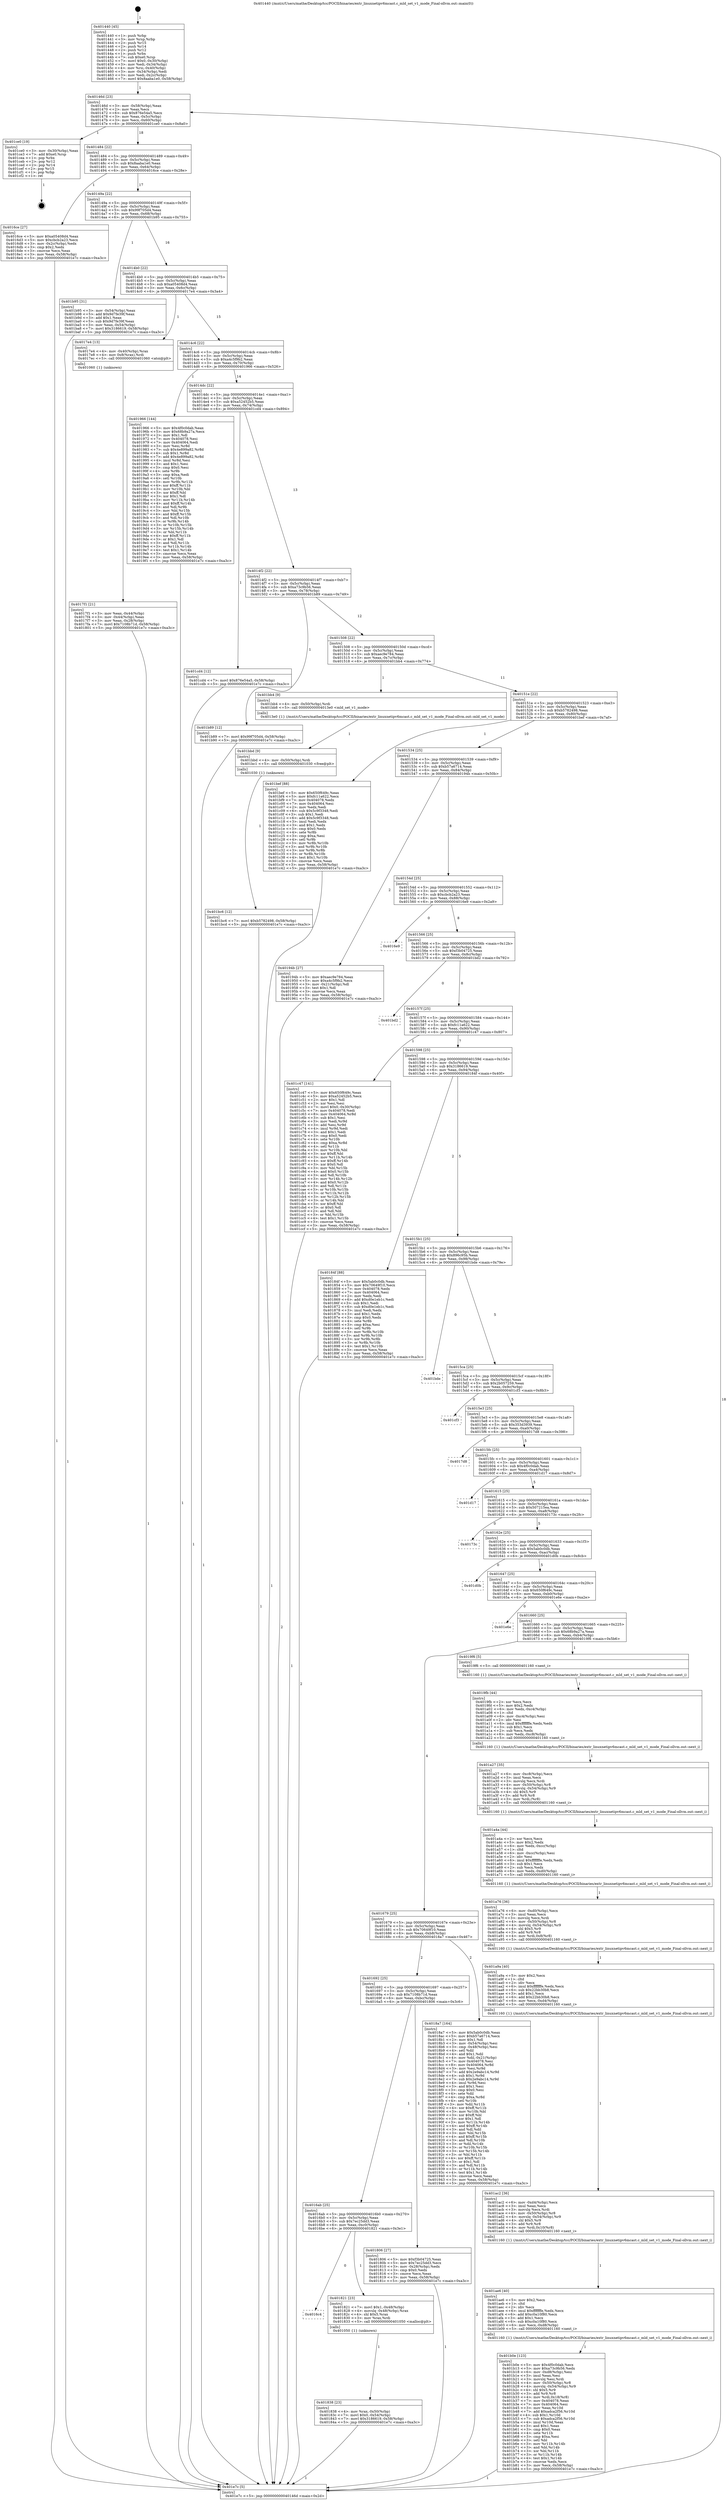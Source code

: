 digraph "0x401440" {
  label = "0x401440 (/mnt/c/Users/mathe/Desktop/tcc/POCII/binaries/extr_linuxnetipv6mcast.c_mld_set_v1_mode_Final-ollvm.out::main(0))"
  labelloc = "t"
  node[shape=record]

  Entry [label="",width=0.3,height=0.3,shape=circle,fillcolor=black,style=filled]
  "0x40146d" [label="{
     0x40146d [23]\l
     | [instrs]\l
     &nbsp;&nbsp;0x40146d \<+3\>: mov -0x58(%rbp),%eax\l
     &nbsp;&nbsp;0x401470 \<+2\>: mov %eax,%ecx\l
     &nbsp;&nbsp;0x401472 \<+6\>: sub $0x876e54a5,%ecx\l
     &nbsp;&nbsp;0x401478 \<+3\>: mov %eax,-0x5c(%rbp)\l
     &nbsp;&nbsp;0x40147b \<+3\>: mov %ecx,-0x60(%rbp)\l
     &nbsp;&nbsp;0x40147e \<+6\>: je 0000000000401ce0 \<main+0x8a0\>\l
  }"]
  "0x401ce0" [label="{
     0x401ce0 [19]\l
     | [instrs]\l
     &nbsp;&nbsp;0x401ce0 \<+3\>: mov -0x30(%rbp),%eax\l
     &nbsp;&nbsp;0x401ce3 \<+7\>: add $0xe0,%rsp\l
     &nbsp;&nbsp;0x401cea \<+1\>: pop %rbx\l
     &nbsp;&nbsp;0x401ceb \<+2\>: pop %r12\l
     &nbsp;&nbsp;0x401ced \<+2\>: pop %r14\l
     &nbsp;&nbsp;0x401cef \<+2\>: pop %r15\l
     &nbsp;&nbsp;0x401cf1 \<+1\>: pop %rbp\l
     &nbsp;&nbsp;0x401cf2 \<+1\>: ret\l
  }"]
  "0x401484" [label="{
     0x401484 [22]\l
     | [instrs]\l
     &nbsp;&nbsp;0x401484 \<+5\>: jmp 0000000000401489 \<main+0x49\>\l
     &nbsp;&nbsp;0x401489 \<+3\>: mov -0x5c(%rbp),%eax\l
     &nbsp;&nbsp;0x40148c \<+5\>: sub $0x8aaba1e0,%eax\l
     &nbsp;&nbsp;0x401491 \<+3\>: mov %eax,-0x64(%rbp)\l
     &nbsp;&nbsp;0x401494 \<+6\>: je 00000000004016ce \<main+0x28e\>\l
  }"]
  Exit [label="",width=0.3,height=0.3,shape=circle,fillcolor=black,style=filled,peripheries=2]
  "0x4016ce" [label="{
     0x4016ce [27]\l
     | [instrs]\l
     &nbsp;&nbsp;0x4016ce \<+5\>: mov $0xa05408d4,%eax\l
     &nbsp;&nbsp;0x4016d3 \<+5\>: mov $0xcbcb2a23,%ecx\l
     &nbsp;&nbsp;0x4016d8 \<+3\>: mov -0x2c(%rbp),%edx\l
     &nbsp;&nbsp;0x4016db \<+3\>: cmp $0x2,%edx\l
     &nbsp;&nbsp;0x4016de \<+3\>: cmovne %ecx,%eax\l
     &nbsp;&nbsp;0x4016e1 \<+3\>: mov %eax,-0x58(%rbp)\l
     &nbsp;&nbsp;0x4016e4 \<+5\>: jmp 0000000000401e7c \<main+0xa3c\>\l
  }"]
  "0x40149a" [label="{
     0x40149a [22]\l
     | [instrs]\l
     &nbsp;&nbsp;0x40149a \<+5\>: jmp 000000000040149f \<main+0x5f\>\l
     &nbsp;&nbsp;0x40149f \<+3\>: mov -0x5c(%rbp),%eax\l
     &nbsp;&nbsp;0x4014a2 \<+5\>: sub $0x99f705d4,%eax\l
     &nbsp;&nbsp;0x4014a7 \<+3\>: mov %eax,-0x68(%rbp)\l
     &nbsp;&nbsp;0x4014aa \<+6\>: je 0000000000401b95 \<main+0x755\>\l
  }"]
  "0x401e7c" [label="{
     0x401e7c [5]\l
     | [instrs]\l
     &nbsp;&nbsp;0x401e7c \<+5\>: jmp 000000000040146d \<main+0x2d\>\l
  }"]
  "0x401440" [label="{
     0x401440 [45]\l
     | [instrs]\l
     &nbsp;&nbsp;0x401440 \<+1\>: push %rbp\l
     &nbsp;&nbsp;0x401441 \<+3\>: mov %rsp,%rbp\l
     &nbsp;&nbsp;0x401444 \<+2\>: push %r15\l
     &nbsp;&nbsp;0x401446 \<+2\>: push %r14\l
     &nbsp;&nbsp;0x401448 \<+2\>: push %r12\l
     &nbsp;&nbsp;0x40144a \<+1\>: push %rbx\l
     &nbsp;&nbsp;0x40144b \<+7\>: sub $0xe0,%rsp\l
     &nbsp;&nbsp;0x401452 \<+7\>: movl $0x0,-0x30(%rbp)\l
     &nbsp;&nbsp;0x401459 \<+3\>: mov %edi,-0x34(%rbp)\l
     &nbsp;&nbsp;0x40145c \<+4\>: mov %rsi,-0x40(%rbp)\l
     &nbsp;&nbsp;0x401460 \<+3\>: mov -0x34(%rbp),%edi\l
     &nbsp;&nbsp;0x401463 \<+3\>: mov %edi,-0x2c(%rbp)\l
     &nbsp;&nbsp;0x401466 \<+7\>: movl $0x8aaba1e0,-0x58(%rbp)\l
  }"]
  "0x401bc6" [label="{
     0x401bc6 [12]\l
     | [instrs]\l
     &nbsp;&nbsp;0x401bc6 \<+7\>: movl $0xb5782498,-0x58(%rbp)\l
     &nbsp;&nbsp;0x401bcd \<+5\>: jmp 0000000000401e7c \<main+0xa3c\>\l
  }"]
  "0x401b95" [label="{
     0x401b95 [31]\l
     | [instrs]\l
     &nbsp;&nbsp;0x401b95 \<+3\>: mov -0x54(%rbp),%eax\l
     &nbsp;&nbsp;0x401b98 \<+5\>: add $0x9d7fe39f,%eax\l
     &nbsp;&nbsp;0x401b9d \<+3\>: add $0x1,%eax\l
     &nbsp;&nbsp;0x401ba0 \<+5\>: sub $0x9d7fe39f,%eax\l
     &nbsp;&nbsp;0x401ba5 \<+3\>: mov %eax,-0x54(%rbp)\l
     &nbsp;&nbsp;0x401ba8 \<+7\>: movl $0x3186619,-0x58(%rbp)\l
     &nbsp;&nbsp;0x401baf \<+5\>: jmp 0000000000401e7c \<main+0xa3c\>\l
  }"]
  "0x4014b0" [label="{
     0x4014b0 [22]\l
     | [instrs]\l
     &nbsp;&nbsp;0x4014b0 \<+5\>: jmp 00000000004014b5 \<main+0x75\>\l
     &nbsp;&nbsp;0x4014b5 \<+3\>: mov -0x5c(%rbp),%eax\l
     &nbsp;&nbsp;0x4014b8 \<+5\>: sub $0xa05408d4,%eax\l
     &nbsp;&nbsp;0x4014bd \<+3\>: mov %eax,-0x6c(%rbp)\l
     &nbsp;&nbsp;0x4014c0 \<+6\>: je 00000000004017e4 \<main+0x3a4\>\l
  }"]
  "0x401bbd" [label="{
     0x401bbd [9]\l
     | [instrs]\l
     &nbsp;&nbsp;0x401bbd \<+4\>: mov -0x50(%rbp),%rdi\l
     &nbsp;&nbsp;0x401bc1 \<+5\>: call 0000000000401030 \<free@plt\>\l
     | [calls]\l
     &nbsp;&nbsp;0x401030 \{1\} (unknown)\l
  }"]
  "0x4017e4" [label="{
     0x4017e4 [13]\l
     | [instrs]\l
     &nbsp;&nbsp;0x4017e4 \<+4\>: mov -0x40(%rbp),%rax\l
     &nbsp;&nbsp;0x4017e8 \<+4\>: mov 0x8(%rax),%rdi\l
     &nbsp;&nbsp;0x4017ec \<+5\>: call 0000000000401060 \<atoi@plt\>\l
     | [calls]\l
     &nbsp;&nbsp;0x401060 \{1\} (unknown)\l
  }"]
  "0x4014c6" [label="{
     0x4014c6 [22]\l
     | [instrs]\l
     &nbsp;&nbsp;0x4014c6 \<+5\>: jmp 00000000004014cb \<main+0x8b\>\l
     &nbsp;&nbsp;0x4014cb \<+3\>: mov -0x5c(%rbp),%eax\l
     &nbsp;&nbsp;0x4014ce \<+5\>: sub $0xa4c5f9b2,%eax\l
     &nbsp;&nbsp;0x4014d3 \<+3\>: mov %eax,-0x70(%rbp)\l
     &nbsp;&nbsp;0x4014d6 \<+6\>: je 0000000000401966 \<main+0x526\>\l
  }"]
  "0x4017f1" [label="{
     0x4017f1 [21]\l
     | [instrs]\l
     &nbsp;&nbsp;0x4017f1 \<+3\>: mov %eax,-0x44(%rbp)\l
     &nbsp;&nbsp;0x4017f4 \<+3\>: mov -0x44(%rbp),%eax\l
     &nbsp;&nbsp;0x4017f7 \<+3\>: mov %eax,-0x28(%rbp)\l
     &nbsp;&nbsp;0x4017fa \<+7\>: movl $0x7108b71d,-0x58(%rbp)\l
     &nbsp;&nbsp;0x401801 \<+5\>: jmp 0000000000401e7c \<main+0xa3c\>\l
  }"]
  "0x401b0e" [label="{
     0x401b0e [123]\l
     | [instrs]\l
     &nbsp;&nbsp;0x401b0e \<+5\>: mov $0x4f0c0dab,%ecx\l
     &nbsp;&nbsp;0x401b13 \<+5\>: mov $0xa73c9b56,%edx\l
     &nbsp;&nbsp;0x401b18 \<+6\>: mov -0xd8(%rbp),%esi\l
     &nbsp;&nbsp;0x401b1e \<+3\>: imul %eax,%esi\l
     &nbsp;&nbsp;0x401b21 \<+3\>: movslq %esi,%rdi\l
     &nbsp;&nbsp;0x401b24 \<+4\>: mov -0x50(%rbp),%r8\l
     &nbsp;&nbsp;0x401b28 \<+4\>: movslq -0x54(%rbp),%r9\l
     &nbsp;&nbsp;0x401b2c \<+4\>: shl $0x5,%r9\l
     &nbsp;&nbsp;0x401b30 \<+3\>: add %r9,%r8\l
     &nbsp;&nbsp;0x401b33 \<+4\>: mov %rdi,0x18(%r8)\l
     &nbsp;&nbsp;0x401b37 \<+7\>: mov 0x404078,%eax\l
     &nbsp;&nbsp;0x401b3e \<+7\>: mov 0x404064,%esi\l
     &nbsp;&nbsp;0x401b45 \<+3\>: mov %eax,%r10d\l
     &nbsp;&nbsp;0x401b48 \<+7\>: add $0xadca2f56,%r10d\l
     &nbsp;&nbsp;0x401b4f \<+4\>: sub $0x1,%r10d\l
     &nbsp;&nbsp;0x401b53 \<+7\>: sub $0xadca2f56,%r10d\l
     &nbsp;&nbsp;0x401b5a \<+4\>: imul %r10d,%eax\l
     &nbsp;&nbsp;0x401b5e \<+3\>: and $0x1,%eax\l
     &nbsp;&nbsp;0x401b61 \<+3\>: cmp $0x0,%eax\l
     &nbsp;&nbsp;0x401b64 \<+4\>: sete %r11b\l
     &nbsp;&nbsp;0x401b68 \<+3\>: cmp $0xa,%esi\l
     &nbsp;&nbsp;0x401b6b \<+3\>: setl %bl\l
     &nbsp;&nbsp;0x401b6e \<+3\>: mov %r11b,%r14b\l
     &nbsp;&nbsp;0x401b71 \<+3\>: and %bl,%r14b\l
     &nbsp;&nbsp;0x401b74 \<+3\>: xor %bl,%r11b\l
     &nbsp;&nbsp;0x401b77 \<+3\>: or %r11b,%r14b\l
     &nbsp;&nbsp;0x401b7a \<+4\>: test $0x1,%r14b\l
     &nbsp;&nbsp;0x401b7e \<+3\>: cmovne %edx,%ecx\l
     &nbsp;&nbsp;0x401b81 \<+3\>: mov %ecx,-0x58(%rbp)\l
     &nbsp;&nbsp;0x401b84 \<+5\>: jmp 0000000000401e7c \<main+0xa3c\>\l
  }"]
  "0x401966" [label="{
     0x401966 [144]\l
     | [instrs]\l
     &nbsp;&nbsp;0x401966 \<+5\>: mov $0x4f0c0dab,%eax\l
     &nbsp;&nbsp;0x40196b \<+5\>: mov $0x68b9a27a,%ecx\l
     &nbsp;&nbsp;0x401970 \<+2\>: mov $0x1,%dl\l
     &nbsp;&nbsp;0x401972 \<+7\>: mov 0x404078,%esi\l
     &nbsp;&nbsp;0x401979 \<+7\>: mov 0x404064,%edi\l
     &nbsp;&nbsp;0x401980 \<+3\>: mov %esi,%r8d\l
     &nbsp;&nbsp;0x401983 \<+7\>: sub $0x4e899a82,%r8d\l
     &nbsp;&nbsp;0x40198a \<+4\>: sub $0x1,%r8d\l
     &nbsp;&nbsp;0x40198e \<+7\>: add $0x4e899a82,%r8d\l
     &nbsp;&nbsp;0x401995 \<+4\>: imul %r8d,%esi\l
     &nbsp;&nbsp;0x401999 \<+3\>: and $0x1,%esi\l
     &nbsp;&nbsp;0x40199c \<+3\>: cmp $0x0,%esi\l
     &nbsp;&nbsp;0x40199f \<+4\>: sete %r9b\l
     &nbsp;&nbsp;0x4019a3 \<+3\>: cmp $0xa,%edi\l
     &nbsp;&nbsp;0x4019a6 \<+4\>: setl %r10b\l
     &nbsp;&nbsp;0x4019aa \<+3\>: mov %r9b,%r11b\l
     &nbsp;&nbsp;0x4019ad \<+4\>: xor $0xff,%r11b\l
     &nbsp;&nbsp;0x4019b1 \<+3\>: mov %r10b,%bl\l
     &nbsp;&nbsp;0x4019b4 \<+3\>: xor $0xff,%bl\l
     &nbsp;&nbsp;0x4019b7 \<+3\>: xor $0x1,%dl\l
     &nbsp;&nbsp;0x4019ba \<+3\>: mov %r11b,%r14b\l
     &nbsp;&nbsp;0x4019bd \<+4\>: and $0xff,%r14b\l
     &nbsp;&nbsp;0x4019c1 \<+3\>: and %dl,%r9b\l
     &nbsp;&nbsp;0x4019c4 \<+3\>: mov %bl,%r15b\l
     &nbsp;&nbsp;0x4019c7 \<+4\>: and $0xff,%r15b\l
     &nbsp;&nbsp;0x4019cb \<+3\>: and %dl,%r10b\l
     &nbsp;&nbsp;0x4019ce \<+3\>: or %r9b,%r14b\l
     &nbsp;&nbsp;0x4019d1 \<+3\>: or %r10b,%r15b\l
     &nbsp;&nbsp;0x4019d4 \<+3\>: xor %r15b,%r14b\l
     &nbsp;&nbsp;0x4019d7 \<+3\>: or %bl,%r11b\l
     &nbsp;&nbsp;0x4019da \<+4\>: xor $0xff,%r11b\l
     &nbsp;&nbsp;0x4019de \<+3\>: or $0x1,%dl\l
     &nbsp;&nbsp;0x4019e1 \<+3\>: and %dl,%r11b\l
     &nbsp;&nbsp;0x4019e4 \<+3\>: or %r11b,%r14b\l
     &nbsp;&nbsp;0x4019e7 \<+4\>: test $0x1,%r14b\l
     &nbsp;&nbsp;0x4019eb \<+3\>: cmovne %ecx,%eax\l
     &nbsp;&nbsp;0x4019ee \<+3\>: mov %eax,-0x58(%rbp)\l
     &nbsp;&nbsp;0x4019f1 \<+5\>: jmp 0000000000401e7c \<main+0xa3c\>\l
  }"]
  "0x4014dc" [label="{
     0x4014dc [22]\l
     | [instrs]\l
     &nbsp;&nbsp;0x4014dc \<+5\>: jmp 00000000004014e1 \<main+0xa1\>\l
     &nbsp;&nbsp;0x4014e1 \<+3\>: mov -0x5c(%rbp),%eax\l
     &nbsp;&nbsp;0x4014e4 \<+5\>: sub $0xa52452b5,%eax\l
     &nbsp;&nbsp;0x4014e9 \<+3\>: mov %eax,-0x74(%rbp)\l
     &nbsp;&nbsp;0x4014ec \<+6\>: je 0000000000401cd4 \<main+0x894\>\l
  }"]
  "0x401ae6" [label="{
     0x401ae6 [40]\l
     | [instrs]\l
     &nbsp;&nbsp;0x401ae6 \<+5\>: mov $0x2,%ecx\l
     &nbsp;&nbsp;0x401aeb \<+1\>: cltd\l
     &nbsp;&nbsp;0x401aec \<+2\>: idiv %ecx\l
     &nbsp;&nbsp;0x401aee \<+6\>: imul $0xfffffffe,%edx,%ecx\l
     &nbsp;&nbsp;0x401af4 \<+6\>: add $0xc0a10f80,%ecx\l
     &nbsp;&nbsp;0x401afa \<+3\>: add $0x1,%ecx\l
     &nbsp;&nbsp;0x401afd \<+6\>: sub $0xc0a10f80,%ecx\l
     &nbsp;&nbsp;0x401b03 \<+6\>: mov %ecx,-0xd8(%rbp)\l
     &nbsp;&nbsp;0x401b09 \<+5\>: call 0000000000401160 \<next_i\>\l
     | [calls]\l
     &nbsp;&nbsp;0x401160 \{1\} (/mnt/c/Users/mathe/Desktop/tcc/POCII/binaries/extr_linuxnetipv6mcast.c_mld_set_v1_mode_Final-ollvm.out::next_i)\l
  }"]
  "0x401cd4" [label="{
     0x401cd4 [12]\l
     | [instrs]\l
     &nbsp;&nbsp;0x401cd4 \<+7\>: movl $0x876e54a5,-0x58(%rbp)\l
     &nbsp;&nbsp;0x401cdb \<+5\>: jmp 0000000000401e7c \<main+0xa3c\>\l
  }"]
  "0x4014f2" [label="{
     0x4014f2 [22]\l
     | [instrs]\l
     &nbsp;&nbsp;0x4014f2 \<+5\>: jmp 00000000004014f7 \<main+0xb7\>\l
     &nbsp;&nbsp;0x4014f7 \<+3\>: mov -0x5c(%rbp),%eax\l
     &nbsp;&nbsp;0x4014fa \<+5\>: sub $0xa73c9b56,%eax\l
     &nbsp;&nbsp;0x4014ff \<+3\>: mov %eax,-0x78(%rbp)\l
     &nbsp;&nbsp;0x401502 \<+6\>: je 0000000000401b89 \<main+0x749\>\l
  }"]
  "0x401ac2" [label="{
     0x401ac2 [36]\l
     | [instrs]\l
     &nbsp;&nbsp;0x401ac2 \<+6\>: mov -0xd4(%rbp),%ecx\l
     &nbsp;&nbsp;0x401ac8 \<+3\>: imul %eax,%ecx\l
     &nbsp;&nbsp;0x401acb \<+3\>: movslq %ecx,%rdi\l
     &nbsp;&nbsp;0x401ace \<+4\>: mov -0x50(%rbp),%r8\l
     &nbsp;&nbsp;0x401ad2 \<+4\>: movslq -0x54(%rbp),%r9\l
     &nbsp;&nbsp;0x401ad6 \<+4\>: shl $0x5,%r9\l
     &nbsp;&nbsp;0x401ada \<+3\>: add %r9,%r8\l
     &nbsp;&nbsp;0x401add \<+4\>: mov %rdi,0x10(%r8)\l
     &nbsp;&nbsp;0x401ae1 \<+5\>: call 0000000000401160 \<next_i\>\l
     | [calls]\l
     &nbsp;&nbsp;0x401160 \{1\} (/mnt/c/Users/mathe/Desktop/tcc/POCII/binaries/extr_linuxnetipv6mcast.c_mld_set_v1_mode_Final-ollvm.out::next_i)\l
  }"]
  "0x401b89" [label="{
     0x401b89 [12]\l
     | [instrs]\l
     &nbsp;&nbsp;0x401b89 \<+7\>: movl $0x99f705d4,-0x58(%rbp)\l
     &nbsp;&nbsp;0x401b90 \<+5\>: jmp 0000000000401e7c \<main+0xa3c\>\l
  }"]
  "0x401508" [label="{
     0x401508 [22]\l
     | [instrs]\l
     &nbsp;&nbsp;0x401508 \<+5\>: jmp 000000000040150d \<main+0xcd\>\l
     &nbsp;&nbsp;0x40150d \<+3\>: mov -0x5c(%rbp),%eax\l
     &nbsp;&nbsp;0x401510 \<+5\>: sub $0xaec9e784,%eax\l
     &nbsp;&nbsp;0x401515 \<+3\>: mov %eax,-0x7c(%rbp)\l
     &nbsp;&nbsp;0x401518 \<+6\>: je 0000000000401bb4 \<main+0x774\>\l
  }"]
  "0x401a9a" [label="{
     0x401a9a [40]\l
     | [instrs]\l
     &nbsp;&nbsp;0x401a9a \<+5\>: mov $0x2,%ecx\l
     &nbsp;&nbsp;0x401a9f \<+1\>: cltd\l
     &nbsp;&nbsp;0x401aa0 \<+2\>: idiv %ecx\l
     &nbsp;&nbsp;0x401aa2 \<+6\>: imul $0xfffffffe,%edx,%ecx\l
     &nbsp;&nbsp;0x401aa8 \<+6\>: sub $0x22bb30b8,%ecx\l
     &nbsp;&nbsp;0x401aae \<+3\>: add $0x1,%ecx\l
     &nbsp;&nbsp;0x401ab1 \<+6\>: add $0x22bb30b8,%ecx\l
     &nbsp;&nbsp;0x401ab7 \<+6\>: mov %ecx,-0xd4(%rbp)\l
     &nbsp;&nbsp;0x401abd \<+5\>: call 0000000000401160 \<next_i\>\l
     | [calls]\l
     &nbsp;&nbsp;0x401160 \{1\} (/mnt/c/Users/mathe/Desktop/tcc/POCII/binaries/extr_linuxnetipv6mcast.c_mld_set_v1_mode_Final-ollvm.out::next_i)\l
  }"]
  "0x401bb4" [label="{
     0x401bb4 [9]\l
     | [instrs]\l
     &nbsp;&nbsp;0x401bb4 \<+4\>: mov -0x50(%rbp),%rdi\l
     &nbsp;&nbsp;0x401bb8 \<+5\>: call 00000000004013e0 \<mld_set_v1_mode\>\l
     | [calls]\l
     &nbsp;&nbsp;0x4013e0 \{1\} (/mnt/c/Users/mathe/Desktop/tcc/POCII/binaries/extr_linuxnetipv6mcast.c_mld_set_v1_mode_Final-ollvm.out::mld_set_v1_mode)\l
  }"]
  "0x40151e" [label="{
     0x40151e [22]\l
     | [instrs]\l
     &nbsp;&nbsp;0x40151e \<+5\>: jmp 0000000000401523 \<main+0xe3\>\l
     &nbsp;&nbsp;0x401523 \<+3\>: mov -0x5c(%rbp),%eax\l
     &nbsp;&nbsp;0x401526 \<+5\>: sub $0xb5782498,%eax\l
     &nbsp;&nbsp;0x40152b \<+3\>: mov %eax,-0x80(%rbp)\l
     &nbsp;&nbsp;0x40152e \<+6\>: je 0000000000401bef \<main+0x7af\>\l
  }"]
  "0x401a76" [label="{
     0x401a76 [36]\l
     | [instrs]\l
     &nbsp;&nbsp;0x401a76 \<+6\>: mov -0xd0(%rbp),%ecx\l
     &nbsp;&nbsp;0x401a7c \<+3\>: imul %eax,%ecx\l
     &nbsp;&nbsp;0x401a7f \<+3\>: movslq %ecx,%rdi\l
     &nbsp;&nbsp;0x401a82 \<+4\>: mov -0x50(%rbp),%r8\l
     &nbsp;&nbsp;0x401a86 \<+4\>: movslq -0x54(%rbp),%r9\l
     &nbsp;&nbsp;0x401a8a \<+4\>: shl $0x5,%r9\l
     &nbsp;&nbsp;0x401a8e \<+3\>: add %r9,%r8\l
     &nbsp;&nbsp;0x401a91 \<+4\>: mov %rdi,0x8(%r8)\l
     &nbsp;&nbsp;0x401a95 \<+5\>: call 0000000000401160 \<next_i\>\l
     | [calls]\l
     &nbsp;&nbsp;0x401160 \{1\} (/mnt/c/Users/mathe/Desktop/tcc/POCII/binaries/extr_linuxnetipv6mcast.c_mld_set_v1_mode_Final-ollvm.out::next_i)\l
  }"]
  "0x401bef" [label="{
     0x401bef [88]\l
     | [instrs]\l
     &nbsp;&nbsp;0x401bef \<+5\>: mov $0x650f649c,%eax\l
     &nbsp;&nbsp;0x401bf4 \<+5\>: mov $0xfc11a622,%ecx\l
     &nbsp;&nbsp;0x401bf9 \<+7\>: mov 0x404078,%edx\l
     &nbsp;&nbsp;0x401c00 \<+7\>: mov 0x404064,%esi\l
     &nbsp;&nbsp;0x401c07 \<+2\>: mov %edx,%edi\l
     &nbsp;&nbsp;0x401c09 \<+6\>: sub $0x5c9f3348,%edi\l
     &nbsp;&nbsp;0x401c0f \<+3\>: sub $0x1,%edi\l
     &nbsp;&nbsp;0x401c12 \<+6\>: add $0x5c9f3348,%edi\l
     &nbsp;&nbsp;0x401c18 \<+3\>: imul %edi,%edx\l
     &nbsp;&nbsp;0x401c1b \<+3\>: and $0x1,%edx\l
     &nbsp;&nbsp;0x401c1e \<+3\>: cmp $0x0,%edx\l
     &nbsp;&nbsp;0x401c21 \<+4\>: sete %r8b\l
     &nbsp;&nbsp;0x401c25 \<+3\>: cmp $0xa,%esi\l
     &nbsp;&nbsp;0x401c28 \<+4\>: setl %r9b\l
     &nbsp;&nbsp;0x401c2c \<+3\>: mov %r8b,%r10b\l
     &nbsp;&nbsp;0x401c2f \<+3\>: and %r9b,%r10b\l
     &nbsp;&nbsp;0x401c32 \<+3\>: xor %r9b,%r8b\l
     &nbsp;&nbsp;0x401c35 \<+3\>: or %r8b,%r10b\l
     &nbsp;&nbsp;0x401c38 \<+4\>: test $0x1,%r10b\l
     &nbsp;&nbsp;0x401c3c \<+3\>: cmovne %ecx,%eax\l
     &nbsp;&nbsp;0x401c3f \<+3\>: mov %eax,-0x58(%rbp)\l
     &nbsp;&nbsp;0x401c42 \<+5\>: jmp 0000000000401e7c \<main+0xa3c\>\l
  }"]
  "0x401534" [label="{
     0x401534 [25]\l
     | [instrs]\l
     &nbsp;&nbsp;0x401534 \<+5\>: jmp 0000000000401539 \<main+0xf9\>\l
     &nbsp;&nbsp;0x401539 \<+3\>: mov -0x5c(%rbp),%eax\l
     &nbsp;&nbsp;0x40153c \<+5\>: sub $0xb57a6714,%eax\l
     &nbsp;&nbsp;0x401541 \<+6\>: mov %eax,-0x84(%rbp)\l
     &nbsp;&nbsp;0x401547 \<+6\>: je 000000000040194b \<main+0x50b\>\l
  }"]
  "0x401a4a" [label="{
     0x401a4a [44]\l
     | [instrs]\l
     &nbsp;&nbsp;0x401a4a \<+2\>: xor %ecx,%ecx\l
     &nbsp;&nbsp;0x401a4c \<+5\>: mov $0x2,%edx\l
     &nbsp;&nbsp;0x401a51 \<+6\>: mov %edx,-0xcc(%rbp)\l
     &nbsp;&nbsp;0x401a57 \<+1\>: cltd\l
     &nbsp;&nbsp;0x401a58 \<+6\>: mov -0xcc(%rbp),%esi\l
     &nbsp;&nbsp;0x401a5e \<+2\>: idiv %esi\l
     &nbsp;&nbsp;0x401a60 \<+6\>: imul $0xfffffffe,%edx,%edx\l
     &nbsp;&nbsp;0x401a66 \<+3\>: sub $0x1,%ecx\l
     &nbsp;&nbsp;0x401a69 \<+2\>: sub %ecx,%edx\l
     &nbsp;&nbsp;0x401a6b \<+6\>: mov %edx,-0xd0(%rbp)\l
     &nbsp;&nbsp;0x401a71 \<+5\>: call 0000000000401160 \<next_i\>\l
     | [calls]\l
     &nbsp;&nbsp;0x401160 \{1\} (/mnt/c/Users/mathe/Desktop/tcc/POCII/binaries/extr_linuxnetipv6mcast.c_mld_set_v1_mode_Final-ollvm.out::next_i)\l
  }"]
  "0x40194b" [label="{
     0x40194b [27]\l
     | [instrs]\l
     &nbsp;&nbsp;0x40194b \<+5\>: mov $0xaec9e784,%eax\l
     &nbsp;&nbsp;0x401950 \<+5\>: mov $0xa4c5f9b2,%ecx\l
     &nbsp;&nbsp;0x401955 \<+3\>: mov -0x21(%rbp),%dl\l
     &nbsp;&nbsp;0x401958 \<+3\>: test $0x1,%dl\l
     &nbsp;&nbsp;0x40195b \<+3\>: cmovne %ecx,%eax\l
     &nbsp;&nbsp;0x40195e \<+3\>: mov %eax,-0x58(%rbp)\l
     &nbsp;&nbsp;0x401961 \<+5\>: jmp 0000000000401e7c \<main+0xa3c\>\l
  }"]
  "0x40154d" [label="{
     0x40154d [25]\l
     | [instrs]\l
     &nbsp;&nbsp;0x40154d \<+5\>: jmp 0000000000401552 \<main+0x112\>\l
     &nbsp;&nbsp;0x401552 \<+3\>: mov -0x5c(%rbp),%eax\l
     &nbsp;&nbsp;0x401555 \<+5\>: sub $0xcbcb2a23,%eax\l
     &nbsp;&nbsp;0x40155a \<+6\>: mov %eax,-0x88(%rbp)\l
     &nbsp;&nbsp;0x401560 \<+6\>: je 00000000004016e9 \<main+0x2a9\>\l
  }"]
  "0x401a27" [label="{
     0x401a27 [35]\l
     | [instrs]\l
     &nbsp;&nbsp;0x401a27 \<+6\>: mov -0xc8(%rbp),%ecx\l
     &nbsp;&nbsp;0x401a2d \<+3\>: imul %eax,%ecx\l
     &nbsp;&nbsp;0x401a30 \<+3\>: movslq %ecx,%rdi\l
     &nbsp;&nbsp;0x401a33 \<+4\>: mov -0x50(%rbp),%r8\l
     &nbsp;&nbsp;0x401a37 \<+4\>: movslq -0x54(%rbp),%r9\l
     &nbsp;&nbsp;0x401a3b \<+4\>: shl $0x5,%r9\l
     &nbsp;&nbsp;0x401a3f \<+3\>: add %r9,%r8\l
     &nbsp;&nbsp;0x401a42 \<+3\>: mov %rdi,(%r8)\l
     &nbsp;&nbsp;0x401a45 \<+5\>: call 0000000000401160 \<next_i\>\l
     | [calls]\l
     &nbsp;&nbsp;0x401160 \{1\} (/mnt/c/Users/mathe/Desktop/tcc/POCII/binaries/extr_linuxnetipv6mcast.c_mld_set_v1_mode_Final-ollvm.out::next_i)\l
  }"]
  "0x4016e9" [label="{
     0x4016e9\l
  }", style=dashed]
  "0x401566" [label="{
     0x401566 [25]\l
     | [instrs]\l
     &nbsp;&nbsp;0x401566 \<+5\>: jmp 000000000040156b \<main+0x12b\>\l
     &nbsp;&nbsp;0x40156b \<+3\>: mov -0x5c(%rbp),%eax\l
     &nbsp;&nbsp;0x40156e \<+5\>: sub $0xf3b04725,%eax\l
     &nbsp;&nbsp;0x401573 \<+6\>: mov %eax,-0x8c(%rbp)\l
     &nbsp;&nbsp;0x401579 \<+6\>: je 0000000000401bd2 \<main+0x792\>\l
  }"]
  "0x4019fb" [label="{
     0x4019fb [44]\l
     | [instrs]\l
     &nbsp;&nbsp;0x4019fb \<+2\>: xor %ecx,%ecx\l
     &nbsp;&nbsp;0x4019fd \<+5\>: mov $0x2,%edx\l
     &nbsp;&nbsp;0x401a02 \<+6\>: mov %edx,-0xc4(%rbp)\l
     &nbsp;&nbsp;0x401a08 \<+1\>: cltd\l
     &nbsp;&nbsp;0x401a09 \<+6\>: mov -0xc4(%rbp),%esi\l
     &nbsp;&nbsp;0x401a0f \<+2\>: idiv %esi\l
     &nbsp;&nbsp;0x401a11 \<+6\>: imul $0xfffffffe,%edx,%edx\l
     &nbsp;&nbsp;0x401a17 \<+3\>: sub $0x1,%ecx\l
     &nbsp;&nbsp;0x401a1a \<+2\>: sub %ecx,%edx\l
     &nbsp;&nbsp;0x401a1c \<+6\>: mov %edx,-0xc8(%rbp)\l
     &nbsp;&nbsp;0x401a22 \<+5\>: call 0000000000401160 \<next_i\>\l
     | [calls]\l
     &nbsp;&nbsp;0x401160 \{1\} (/mnt/c/Users/mathe/Desktop/tcc/POCII/binaries/extr_linuxnetipv6mcast.c_mld_set_v1_mode_Final-ollvm.out::next_i)\l
  }"]
  "0x401bd2" [label="{
     0x401bd2\l
  }", style=dashed]
  "0x40157f" [label="{
     0x40157f [25]\l
     | [instrs]\l
     &nbsp;&nbsp;0x40157f \<+5\>: jmp 0000000000401584 \<main+0x144\>\l
     &nbsp;&nbsp;0x401584 \<+3\>: mov -0x5c(%rbp),%eax\l
     &nbsp;&nbsp;0x401587 \<+5\>: sub $0xfc11a622,%eax\l
     &nbsp;&nbsp;0x40158c \<+6\>: mov %eax,-0x90(%rbp)\l
     &nbsp;&nbsp;0x401592 \<+6\>: je 0000000000401c47 \<main+0x807\>\l
  }"]
  "0x401838" [label="{
     0x401838 [23]\l
     | [instrs]\l
     &nbsp;&nbsp;0x401838 \<+4\>: mov %rax,-0x50(%rbp)\l
     &nbsp;&nbsp;0x40183c \<+7\>: movl $0x0,-0x54(%rbp)\l
     &nbsp;&nbsp;0x401843 \<+7\>: movl $0x3186619,-0x58(%rbp)\l
     &nbsp;&nbsp;0x40184a \<+5\>: jmp 0000000000401e7c \<main+0xa3c\>\l
  }"]
  "0x401c47" [label="{
     0x401c47 [141]\l
     | [instrs]\l
     &nbsp;&nbsp;0x401c47 \<+5\>: mov $0x650f649c,%eax\l
     &nbsp;&nbsp;0x401c4c \<+5\>: mov $0xa52452b5,%ecx\l
     &nbsp;&nbsp;0x401c51 \<+2\>: mov $0x1,%dl\l
     &nbsp;&nbsp;0x401c53 \<+2\>: xor %esi,%esi\l
     &nbsp;&nbsp;0x401c55 \<+7\>: movl $0x0,-0x30(%rbp)\l
     &nbsp;&nbsp;0x401c5c \<+7\>: mov 0x404078,%edi\l
     &nbsp;&nbsp;0x401c63 \<+8\>: mov 0x404064,%r8d\l
     &nbsp;&nbsp;0x401c6b \<+3\>: sub $0x1,%esi\l
     &nbsp;&nbsp;0x401c6e \<+3\>: mov %edi,%r9d\l
     &nbsp;&nbsp;0x401c71 \<+3\>: add %esi,%r9d\l
     &nbsp;&nbsp;0x401c74 \<+4\>: imul %r9d,%edi\l
     &nbsp;&nbsp;0x401c78 \<+3\>: and $0x1,%edi\l
     &nbsp;&nbsp;0x401c7b \<+3\>: cmp $0x0,%edi\l
     &nbsp;&nbsp;0x401c7e \<+4\>: sete %r10b\l
     &nbsp;&nbsp;0x401c82 \<+4\>: cmp $0xa,%r8d\l
     &nbsp;&nbsp;0x401c86 \<+4\>: setl %r11b\l
     &nbsp;&nbsp;0x401c8a \<+3\>: mov %r10b,%bl\l
     &nbsp;&nbsp;0x401c8d \<+3\>: xor $0xff,%bl\l
     &nbsp;&nbsp;0x401c90 \<+3\>: mov %r11b,%r14b\l
     &nbsp;&nbsp;0x401c93 \<+4\>: xor $0xff,%r14b\l
     &nbsp;&nbsp;0x401c97 \<+3\>: xor $0x0,%dl\l
     &nbsp;&nbsp;0x401c9a \<+3\>: mov %bl,%r15b\l
     &nbsp;&nbsp;0x401c9d \<+4\>: and $0x0,%r15b\l
     &nbsp;&nbsp;0x401ca1 \<+3\>: and %dl,%r10b\l
     &nbsp;&nbsp;0x401ca4 \<+3\>: mov %r14b,%r12b\l
     &nbsp;&nbsp;0x401ca7 \<+4\>: and $0x0,%r12b\l
     &nbsp;&nbsp;0x401cab \<+3\>: and %dl,%r11b\l
     &nbsp;&nbsp;0x401cae \<+3\>: or %r10b,%r15b\l
     &nbsp;&nbsp;0x401cb1 \<+3\>: or %r11b,%r12b\l
     &nbsp;&nbsp;0x401cb4 \<+3\>: xor %r12b,%r15b\l
     &nbsp;&nbsp;0x401cb7 \<+3\>: or %r14b,%bl\l
     &nbsp;&nbsp;0x401cba \<+3\>: xor $0xff,%bl\l
     &nbsp;&nbsp;0x401cbd \<+3\>: or $0x0,%dl\l
     &nbsp;&nbsp;0x401cc0 \<+2\>: and %dl,%bl\l
     &nbsp;&nbsp;0x401cc2 \<+3\>: or %bl,%r15b\l
     &nbsp;&nbsp;0x401cc5 \<+4\>: test $0x1,%r15b\l
     &nbsp;&nbsp;0x401cc9 \<+3\>: cmovne %ecx,%eax\l
     &nbsp;&nbsp;0x401ccc \<+3\>: mov %eax,-0x58(%rbp)\l
     &nbsp;&nbsp;0x401ccf \<+5\>: jmp 0000000000401e7c \<main+0xa3c\>\l
  }"]
  "0x401598" [label="{
     0x401598 [25]\l
     | [instrs]\l
     &nbsp;&nbsp;0x401598 \<+5\>: jmp 000000000040159d \<main+0x15d\>\l
     &nbsp;&nbsp;0x40159d \<+3\>: mov -0x5c(%rbp),%eax\l
     &nbsp;&nbsp;0x4015a0 \<+5\>: sub $0x3186619,%eax\l
     &nbsp;&nbsp;0x4015a5 \<+6\>: mov %eax,-0x94(%rbp)\l
     &nbsp;&nbsp;0x4015ab \<+6\>: je 000000000040184f \<main+0x40f\>\l
  }"]
  "0x4016c4" [label="{
     0x4016c4\l
  }", style=dashed]
  "0x40184f" [label="{
     0x40184f [88]\l
     | [instrs]\l
     &nbsp;&nbsp;0x40184f \<+5\>: mov $0x5ab0c0db,%eax\l
     &nbsp;&nbsp;0x401854 \<+5\>: mov $0x70649f10,%ecx\l
     &nbsp;&nbsp;0x401859 \<+7\>: mov 0x404078,%edx\l
     &nbsp;&nbsp;0x401860 \<+7\>: mov 0x404064,%esi\l
     &nbsp;&nbsp;0x401867 \<+2\>: mov %edx,%edi\l
     &nbsp;&nbsp;0x401869 \<+6\>: add $0xd0e1eb1c,%edi\l
     &nbsp;&nbsp;0x40186f \<+3\>: sub $0x1,%edi\l
     &nbsp;&nbsp;0x401872 \<+6\>: sub $0xd0e1eb1c,%edi\l
     &nbsp;&nbsp;0x401878 \<+3\>: imul %edi,%edx\l
     &nbsp;&nbsp;0x40187b \<+3\>: and $0x1,%edx\l
     &nbsp;&nbsp;0x40187e \<+3\>: cmp $0x0,%edx\l
     &nbsp;&nbsp;0x401881 \<+4\>: sete %r8b\l
     &nbsp;&nbsp;0x401885 \<+3\>: cmp $0xa,%esi\l
     &nbsp;&nbsp;0x401888 \<+4\>: setl %r9b\l
     &nbsp;&nbsp;0x40188c \<+3\>: mov %r8b,%r10b\l
     &nbsp;&nbsp;0x40188f \<+3\>: and %r9b,%r10b\l
     &nbsp;&nbsp;0x401892 \<+3\>: xor %r9b,%r8b\l
     &nbsp;&nbsp;0x401895 \<+3\>: or %r8b,%r10b\l
     &nbsp;&nbsp;0x401898 \<+4\>: test $0x1,%r10b\l
     &nbsp;&nbsp;0x40189c \<+3\>: cmovne %ecx,%eax\l
     &nbsp;&nbsp;0x40189f \<+3\>: mov %eax,-0x58(%rbp)\l
     &nbsp;&nbsp;0x4018a2 \<+5\>: jmp 0000000000401e7c \<main+0xa3c\>\l
  }"]
  "0x4015b1" [label="{
     0x4015b1 [25]\l
     | [instrs]\l
     &nbsp;&nbsp;0x4015b1 \<+5\>: jmp 00000000004015b6 \<main+0x176\>\l
     &nbsp;&nbsp;0x4015b6 \<+3\>: mov -0x5c(%rbp),%eax\l
     &nbsp;&nbsp;0x4015b9 \<+5\>: sub $0x896c95b,%eax\l
     &nbsp;&nbsp;0x4015be \<+6\>: mov %eax,-0x98(%rbp)\l
     &nbsp;&nbsp;0x4015c4 \<+6\>: je 0000000000401bde \<main+0x79e\>\l
  }"]
  "0x401821" [label="{
     0x401821 [23]\l
     | [instrs]\l
     &nbsp;&nbsp;0x401821 \<+7\>: movl $0x1,-0x48(%rbp)\l
     &nbsp;&nbsp;0x401828 \<+4\>: movslq -0x48(%rbp),%rax\l
     &nbsp;&nbsp;0x40182c \<+4\>: shl $0x5,%rax\l
     &nbsp;&nbsp;0x401830 \<+3\>: mov %rax,%rdi\l
     &nbsp;&nbsp;0x401833 \<+5\>: call 0000000000401050 \<malloc@plt\>\l
     | [calls]\l
     &nbsp;&nbsp;0x401050 \{1\} (unknown)\l
  }"]
  "0x401bde" [label="{
     0x401bde\l
  }", style=dashed]
  "0x4015ca" [label="{
     0x4015ca [25]\l
     | [instrs]\l
     &nbsp;&nbsp;0x4015ca \<+5\>: jmp 00000000004015cf \<main+0x18f\>\l
     &nbsp;&nbsp;0x4015cf \<+3\>: mov -0x5c(%rbp),%eax\l
     &nbsp;&nbsp;0x4015d2 \<+5\>: sub $0x2b057259,%eax\l
     &nbsp;&nbsp;0x4015d7 \<+6\>: mov %eax,-0x9c(%rbp)\l
     &nbsp;&nbsp;0x4015dd \<+6\>: je 0000000000401cf3 \<main+0x8b3\>\l
  }"]
  "0x4016ab" [label="{
     0x4016ab [25]\l
     | [instrs]\l
     &nbsp;&nbsp;0x4016ab \<+5\>: jmp 00000000004016b0 \<main+0x270\>\l
     &nbsp;&nbsp;0x4016b0 \<+3\>: mov -0x5c(%rbp),%eax\l
     &nbsp;&nbsp;0x4016b3 \<+5\>: sub $0x7ec25dd3,%eax\l
     &nbsp;&nbsp;0x4016b8 \<+6\>: mov %eax,-0xc0(%rbp)\l
     &nbsp;&nbsp;0x4016be \<+6\>: je 0000000000401821 \<main+0x3e1\>\l
  }"]
  "0x401cf3" [label="{
     0x401cf3\l
  }", style=dashed]
  "0x4015e3" [label="{
     0x4015e3 [25]\l
     | [instrs]\l
     &nbsp;&nbsp;0x4015e3 \<+5\>: jmp 00000000004015e8 \<main+0x1a8\>\l
     &nbsp;&nbsp;0x4015e8 \<+3\>: mov -0x5c(%rbp),%eax\l
     &nbsp;&nbsp;0x4015eb \<+5\>: sub $0x353d3939,%eax\l
     &nbsp;&nbsp;0x4015f0 \<+6\>: mov %eax,-0xa0(%rbp)\l
     &nbsp;&nbsp;0x4015f6 \<+6\>: je 00000000004017d8 \<main+0x398\>\l
  }"]
  "0x401806" [label="{
     0x401806 [27]\l
     | [instrs]\l
     &nbsp;&nbsp;0x401806 \<+5\>: mov $0xf3b04725,%eax\l
     &nbsp;&nbsp;0x40180b \<+5\>: mov $0x7ec25dd3,%ecx\l
     &nbsp;&nbsp;0x401810 \<+3\>: mov -0x28(%rbp),%edx\l
     &nbsp;&nbsp;0x401813 \<+3\>: cmp $0x0,%edx\l
     &nbsp;&nbsp;0x401816 \<+3\>: cmove %ecx,%eax\l
     &nbsp;&nbsp;0x401819 \<+3\>: mov %eax,-0x58(%rbp)\l
     &nbsp;&nbsp;0x40181c \<+5\>: jmp 0000000000401e7c \<main+0xa3c\>\l
  }"]
  "0x4017d8" [label="{
     0x4017d8\l
  }", style=dashed]
  "0x4015fc" [label="{
     0x4015fc [25]\l
     | [instrs]\l
     &nbsp;&nbsp;0x4015fc \<+5\>: jmp 0000000000401601 \<main+0x1c1\>\l
     &nbsp;&nbsp;0x401601 \<+3\>: mov -0x5c(%rbp),%eax\l
     &nbsp;&nbsp;0x401604 \<+5\>: sub $0x4f0c0dab,%eax\l
     &nbsp;&nbsp;0x401609 \<+6\>: mov %eax,-0xa4(%rbp)\l
     &nbsp;&nbsp;0x40160f \<+6\>: je 0000000000401d17 \<main+0x8d7\>\l
  }"]
  "0x401692" [label="{
     0x401692 [25]\l
     | [instrs]\l
     &nbsp;&nbsp;0x401692 \<+5\>: jmp 0000000000401697 \<main+0x257\>\l
     &nbsp;&nbsp;0x401697 \<+3\>: mov -0x5c(%rbp),%eax\l
     &nbsp;&nbsp;0x40169a \<+5\>: sub $0x7108b71d,%eax\l
     &nbsp;&nbsp;0x40169f \<+6\>: mov %eax,-0xbc(%rbp)\l
     &nbsp;&nbsp;0x4016a5 \<+6\>: je 0000000000401806 \<main+0x3c6\>\l
  }"]
  "0x401d17" [label="{
     0x401d17\l
  }", style=dashed]
  "0x401615" [label="{
     0x401615 [25]\l
     | [instrs]\l
     &nbsp;&nbsp;0x401615 \<+5\>: jmp 000000000040161a \<main+0x1da\>\l
     &nbsp;&nbsp;0x40161a \<+3\>: mov -0x5c(%rbp),%eax\l
     &nbsp;&nbsp;0x40161d \<+5\>: sub $0x507215ea,%eax\l
     &nbsp;&nbsp;0x401622 \<+6\>: mov %eax,-0xa8(%rbp)\l
     &nbsp;&nbsp;0x401628 \<+6\>: je 000000000040173c \<main+0x2fc\>\l
  }"]
  "0x4018a7" [label="{
     0x4018a7 [164]\l
     | [instrs]\l
     &nbsp;&nbsp;0x4018a7 \<+5\>: mov $0x5ab0c0db,%eax\l
     &nbsp;&nbsp;0x4018ac \<+5\>: mov $0xb57a6714,%ecx\l
     &nbsp;&nbsp;0x4018b1 \<+2\>: mov $0x1,%dl\l
     &nbsp;&nbsp;0x4018b3 \<+3\>: mov -0x54(%rbp),%esi\l
     &nbsp;&nbsp;0x4018b6 \<+3\>: cmp -0x48(%rbp),%esi\l
     &nbsp;&nbsp;0x4018b9 \<+4\>: setl %dil\l
     &nbsp;&nbsp;0x4018bd \<+4\>: and $0x1,%dil\l
     &nbsp;&nbsp;0x4018c1 \<+4\>: mov %dil,-0x21(%rbp)\l
     &nbsp;&nbsp;0x4018c5 \<+7\>: mov 0x404078,%esi\l
     &nbsp;&nbsp;0x4018cc \<+8\>: mov 0x404064,%r8d\l
     &nbsp;&nbsp;0x4018d4 \<+3\>: mov %esi,%r9d\l
     &nbsp;&nbsp;0x4018d7 \<+7\>: add $0x2e9abc14,%r9d\l
     &nbsp;&nbsp;0x4018de \<+4\>: sub $0x1,%r9d\l
     &nbsp;&nbsp;0x4018e2 \<+7\>: sub $0x2e9abc14,%r9d\l
     &nbsp;&nbsp;0x4018e9 \<+4\>: imul %r9d,%esi\l
     &nbsp;&nbsp;0x4018ed \<+3\>: and $0x1,%esi\l
     &nbsp;&nbsp;0x4018f0 \<+3\>: cmp $0x0,%esi\l
     &nbsp;&nbsp;0x4018f3 \<+4\>: sete %dil\l
     &nbsp;&nbsp;0x4018f7 \<+4\>: cmp $0xa,%r8d\l
     &nbsp;&nbsp;0x4018fb \<+4\>: setl %r10b\l
     &nbsp;&nbsp;0x4018ff \<+3\>: mov %dil,%r11b\l
     &nbsp;&nbsp;0x401902 \<+4\>: xor $0xff,%r11b\l
     &nbsp;&nbsp;0x401906 \<+3\>: mov %r10b,%bl\l
     &nbsp;&nbsp;0x401909 \<+3\>: xor $0xff,%bl\l
     &nbsp;&nbsp;0x40190c \<+3\>: xor $0x1,%dl\l
     &nbsp;&nbsp;0x40190f \<+3\>: mov %r11b,%r14b\l
     &nbsp;&nbsp;0x401912 \<+4\>: and $0xff,%r14b\l
     &nbsp;&nbsp;0x401916 \<+3\>: and %dl,%dil\l
     &nbsp;&nbsp;0x401919 \<+3\>: mov %bl,%r15b\l
     &nbsp;&nbsp;0x40191c \<+4\>: and $0xff,%r15b\l
     &nbsp;&nbsp;0x401920 \<+3\>: and %dl,%r10b\l
     &nbsp;&nbsp;0x401923 \<+3\>: or %dil,%r14b\l
     &nbsp;&nbsp;0x401926 \<+3\>: or %r10b,%r15b\l
     &nbsp;&nbsp;0x401929 \<+3\>: xor %r15b,%r14b\l
     &nbsp;&nbsp;0x40192c \<+3\>: or %bl,%r11b\l
     &nbsp;&nbsp;0x40192f \<+4\>: xor $0xff,%r11b\l
     &nbsp;&nbsp;0x401933 \<+3\>: or $0x1,%dl\l
     &nbsp;&nbsp;0x401936 \<+3\>: and %dl,%r11b\l
     &nbsp;&nbsp;0x401939 \<+3\>: or %r11b,%r14b\l
     &nbsp;&nbsp;0x40193c \<+4\>: test $0x1,%r14b\l
     &nbsp;&nbsp;0x401940 \<+3\>: cmovne %ecx,%eax\l
     &nbsp;&nbsp;0x401943 \<+3\>: mov %eax,-0x58(%rbp)\l
     &nbsp;&nbsp;0x401946 \<+5\>: jmp 0000000000401e7c \<main+0xa3c\>\l
  }"]
  "0x40173c" [label="{
     0x40173c\l
  }", style=dashed]
  "0x40162e" [label="{
     0x40162e [25]\l
     | [instrs]\l
     &nbsp;&nbsp;0x40162e \<+5\>: jmp 0000000000401633 \<main+0x1f3\>\l
     &nbsp;&nbsp;0x401633 \<+3\>: mov -0x5c(%rbp),%eax\l
     &nbsp;&nbsp;0x401636 \<+5\>: sub $0x5ab0c0db,%eax\l
     &nbsp;&nbsp;0x40163b \<+6\>: mov %eax,-0xac(%rbp)\l
     &nbsp;&nbsp;0x401641 \<+6\>: je 0000000000401d0b \<main+0x8cb\>\l
  }"]
  "0x401679" [label="{
     0x401679 [25]\l
     | [instrs]\l
     &nbsp;&nbsp;0x401679 \<+5\>: jmp 000000000040167e \<main+0x23e\>\l
     &nbsp;&nbsp;0x40167e \<+3\>: mov -0x5c(%rbp),%eax\l
     &nbsp;&nbsp;0x401681 \<+5\>: sub $0x70649f10,%eax\l
     &nbsp;&nbsp;0x401686 \<+6\>: mov %eax,-0xb8(%rbp)\l
     &nbsp;&nbsp;0x40168c \<+6\>: je 00000000004018a7 \<main+0x467\>\l
  }"]
  "0x401d0b" [label="{
     0x401d0b\l
  }", style=dashed]
  "0x401647" [label="{
     0x401647 [25]\l
     | [instrs]\l
     &nbsp;&nbsp;0x401647 \<+5\>: jmp 000000000040164c \<main+0x20c\>\l
     &nbsp;&nbsp;0x40164c \<+3\>: mov -0x5c(%rbp),%eax\l
     &nbsp;&nbsp;0x40164f \<+5\>: sub $0x650f649c,%eax\l
     &nbsp;&nbsp;0x401654 \<+6\>: mov %eax,-0xb0(%rbp)\l
     &nbsp;&nbsp;0x40165a \<+6\>: je 0000000000401e6e \<main+0xa2e\>\l
  }"]
  "0x4019f6" [label="{
     0x4019f6 [5]\l
     | [instrs]\l
     &nbsp;&nbsp;0x4019f6 \<+5\>: call 0000000000401160 \<next_i\>\l
     | [calls]\l
     &nbsp;&nbsp;0x401160 \{1\} (/mnt/c/Users/mathe/Desktop/tcc/POCII/binaries/extr_linuxnetipv6mcast.c_mld_set_v1_mode_Final-ollvm.out::next_i)\l
  }"]
  "0x401e6e" [label="{
     0x401e6e\l
  }", style=dashed]
  "0x401660" [label="{
     0x401660 [25]\l
     | [instrs]\l
     &nbsp;&nbsp;0x401660 \<+5\>: jmp 0000000000401665 \<main+0x225\>\l
     &nbsp;&nbsp;0x401665 \<+3\>: mov -0x5c(%rbp),%eax\l
     &nbsp;&nbsp;0x401668 \<+5\>: sub $0x68b9a27a,%eax\l
     &nbsp;&nbsp;0x40166d \<+6\>: mov %eax,-0xb4(%rbp)\l
     &nbsp;&nbsp;0x401673 \<+6\>: je 00000000004019f6 \<main+0x5b6\>\l
  }"]
  Entry -> "0x401440" [label=" 1"]
  "0x40146d" -> "0x401ce0" [label=" 1"]
  "0x40146d" -> "0x401484" [label=" 18"]
  "0x401ce0" -> Exit [label=" 1"]
  "0x401484" -> "0x4016ce" [label=" 1"]
  "0x401484" -> "0x40149a" [label=" 17"]
  "0x4016ce" -> "0x401e7c" [label=" 1"]
  "0x401440" -> "0x40146d" [label=" 1"]
  "0x401e7c" -> "0x40146d" [label=" 18"]
  "0x401cd4" -> "0x401e7c" [label=" 1"]
  "0x40149a" -> "0x401b95" [label=" 1"]
  "0x40149a" -> "0x4014b0" [label=" 16"]
  "0x401c47" -> "0x401e7c" [label=" 1"]
  "0x4014b0" -> "0x4017e4" [label=" 1"]
  "0x4014b0" -> "0x4014c6" [label=" 15"]
  "0x4017e4" -> "0x4017f1" [label=" 1"]
  "0x4017f1" -> "0x401e7c" [label=" 1"]
  "0x401bef" -> "0x401e7c" [label=" 1"]
  "0x4014c6" -> "0x401966" [label=" 1"]
  "0x4014c6" -> "0x4014dc" [label=" 14"]
  "0x401bc6" -> "0x401e7c" [label=" 1"]
  "0x4014dc" -> "0x401cd4" [label=" 1"]
  "0x4014dc" -> "0x4014f2" [label=" 13"]
  "0x401bbd" -> "0x401bc6" [label=" 1"]
  "0x4014f2" -> "0x401b89" [label=" 1"]
  "0x4014f2" -> "0x401508" [label=" 12"]
  "0x401bb4" -> "0x401bbd" [label=" 1"]
  "0x401508" -> "0x401bb4" [label=" 1"]
  "0x401508" -> "0x40151e" [label=" 11"]
  "0x401b95" -> "0x401e7c" [label=" 1"]
  "0x40151e" -> "0x401bef" [label=" 1"]
  "0x40151e" -> "0x401534" [label=" 10"]
  "0x401b89" -> "0x401e7c" [label=" 1"]
  "0x401534" -> "0x40194b" [label=" 2"]
  "0x401534" -> "0x40154d" [label=" 8"]
  "0x401b0e" -> "0x401e7c" [label=" 1"]
  "0x40154d" -> "0x4016e9" [label=" 0"]
  "0x40154d" -> "0x401566" [label=" 8"]
  "0x401ae6" -> "0x401b0e" [label=" 1"]
  "0x401566" -> "0x401bd2" [label=" 0"]
  "0x401566" -> "0x40157f" [label=" 8"]
  "0x401ac2" -> "0x401ae6" [label=" 1"]
  "0x40157f" -> "0x401c47" [label=" 1"]
  "0x40157f" -> "0x401598" [label=" 7"]
  "0x401a9a" -> "0x401ac2" [label=" 1"]
  "0x401598" -> "0x40184f" [label=" 2"]
  "0x401598" -> "0x4015b1" [label=" 5"]
  "0x401a76" -> "0x401a9a" [label=" 1"]
  "0x4015b1" -> "0x401bde" [label=" 0"]
  "0x4015b1" -> "0x4015ca" [label=" 5"]
  "0x401a4a" -> "0x401a76" [label=" 1"]
  "0x4015ca" -> "0x401cf3" [label=" 0"]
  "0x4015ca" -> "0x4015e3" [label=" 5"]
  "0x4019fb" -> "0x401a27" [label=" 1"]
  "0x4015e3" -> "0x4017d8" [label=" 0"]
  "0x4015e3" -> "0x4015fc" [label=" 5"]
  "0x4019f6" -> "0x4019fb" [label=" 1"]
  "0x4015fc" -> "0x401d17" [label=" 0"]
  "0x4015fc" -> "0x401615" [label=" 5"]
  "0x40194b" -> "0x401e7c" [label=" 2"]
  "0x401615" -> "0x40173c" [label=" 0"]
  "0x401615" -> "0x40162e" [label=" 5"]
  "0x4018a7" -> "0x401e7c" [label=" 2"]
  "0x40162e" -> "0x401d0b" [label=" 0"]
  "0x40162e" -> "0x401647" [label=" 5"]
  "0x401838" -> "0x401e7c" [label=" 1"]
  "0x401647" -> "0x401e6e" [label=" 0"]
  "0x401647" -> "0x401660" [label=" 5"]
  "0x401821" -> "0x401838" [label=" 1"]
  "0x401660" -> "0x4019f6" [label=" 1"]
  "0x401660" -> "0x401679" [label=" 4"]
  "0x40184f" -> "0x401e7c" [label=" 2"]
  "0x401679" -> "0x4018a7" [label=" 2"]
  "0x401679" -> "0x401692" [label=" 2"]
  "0x401966" -> "0x401e7c" [label=" 1"]
  "0x401692" -> "0x401806" [label=" 1"]
  "0x401692" -> "0x4016ab" [label=" 1"]
  "0x401806" -> "0x401e7c" [label=" 1"]
  "0x401a27" -> "0x401a4a" [label=" 1"]
  "0x4016ab" -> "0x401821" [label=" 1"]
  "0x4016ab" -> "0x4016c4" [label=" 0"]
}
